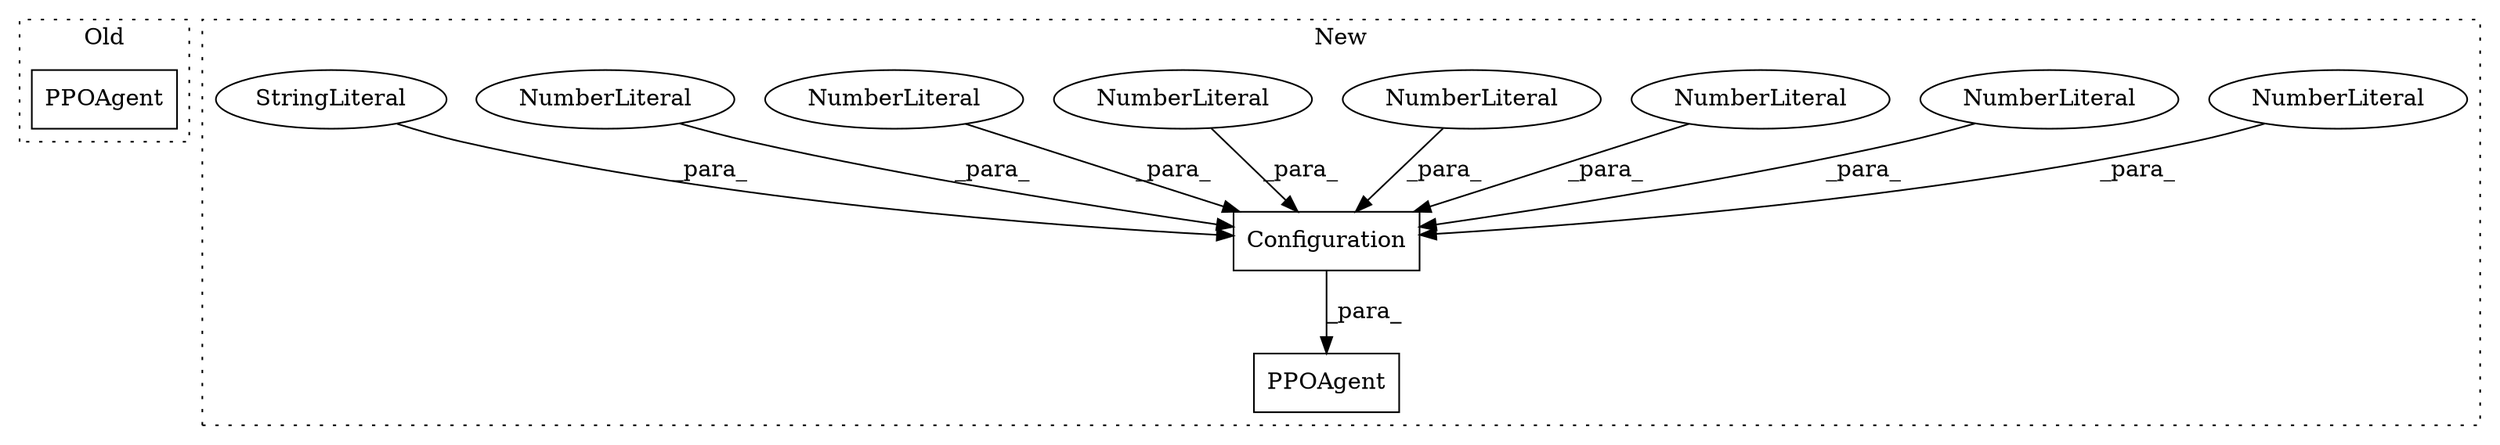 digraph G {
subgraph cluster0 {
1 [label="PPOAgent" a="32" s="363,572" l="9,1" shape="box"];
label = "Old";
style="dotted";
}
subgraph cluster1 {
2 [label="PPOAgent" a="32" s="549,600" l="9,1" shape="box"];
3 [label="Configuration" a="32" s="269,451" l="14,1" shape="box"];
4 [label="NumberLiteral" a="34" s="346" l="4" shape="ellipse"];
5 [label="NumberLiteral" a="34" s="377" l="3" shape="ellipse"];
6 [label="NumberLiteral" a="34" s="433" l="1" shape="ellipse"];
7 [label="NumberLiteral" a="34" s="283" l="4" shape="ellipse"];
8 [label="NumberLiteral" a="34" s="336" l="4" shape="ellipse"];
9 [label="NumberLiteral" a="34" s="327" l="2" shape="ellipse"];
10 [label="NumberLiteral" a="34" s="420" l="1" shape="ellipse"];
11 [label="StringLiteral" a="45" s="330" l="5" shape="ellipse"];
label = "New";
style="dotted";
}
3 -> 2 [label="_para_"];
4 -> 3 [label="_para_"];
5 -> 3 [label="_para_"];
6 -> 3 [label="_para_"];
7 -> 3 [label="_para_"];
8 -> 3 [label="_para_"];
9 -> 3 [label="_para_"];
10 -> 3 [label="_para_"];
11 -> 3 [label="_para_"];
}